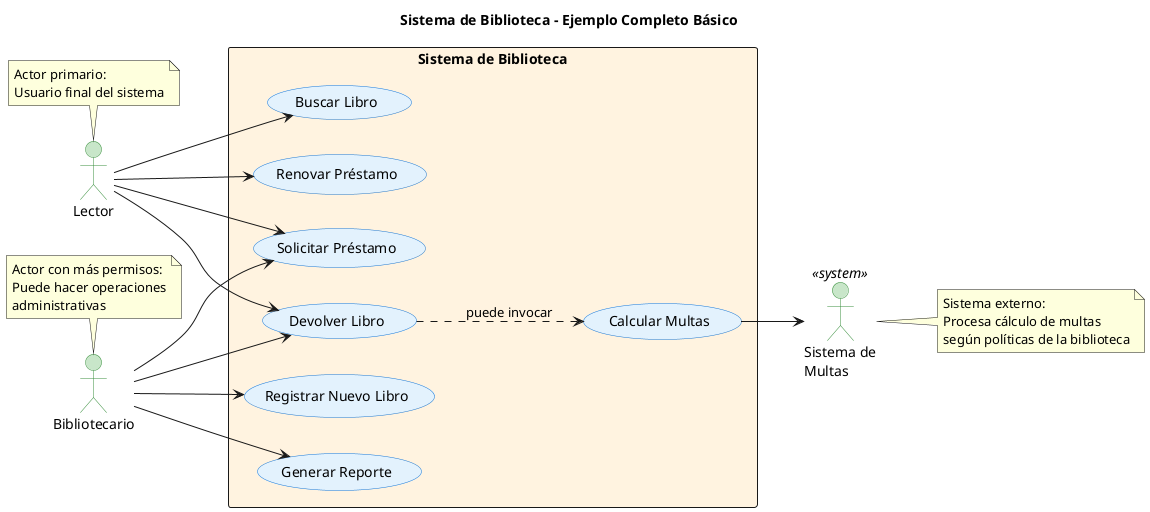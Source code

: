 @startuml
title Sistema de Biblioteca - Ejemplo Completo Básico

left to right direction

skinparam actorBackgroundColor #C8E6C9
skinparam actorBorderColor #388E3C
skinparam usecaseBackgroundColor #E3F2FD
skinparam usecaseBorderColor #1976D2
skinparam packageBackgroundColor #FFF3E0

actor "Lector" as reader
actor "Bibliotecario" as librarian
actor "Sistema de\nMultas" as fines <<system>>

rectangle "Sistema de Biblioteca" {
  usecase "Buscar Libro" as UC1
  usecase "Solicitar Préstamo" as UC2
  usecase "Devolver Libro" as UC3
  usecase "Renovar Préstamo" as UC4
  usecase "Registrar Nuevo Libro" as UC5
  usecase "Calcular Multas" as UC6
  usecase "Generar Reporte" as UC7
}

reader --> UC1
reader --> UC2
reader --> UC3
reader --> UC4

librarian --> UC2
librarian --> UC3
librarian --> UC5
librarian --> UC7

UC6 --> fines
UC3 ..> UC6 : puede invocar

note top of reader
  Actor primario:
  Usuario final del sistema
end note

note top of librarian
  Actor con más permisos:
  Puede hacer operaciones
  administrativas
end note

note right of fines
  Sistema externo:
  Procesa cálculo de multas
  según políticas de la biblioteca
end note

@enduml
